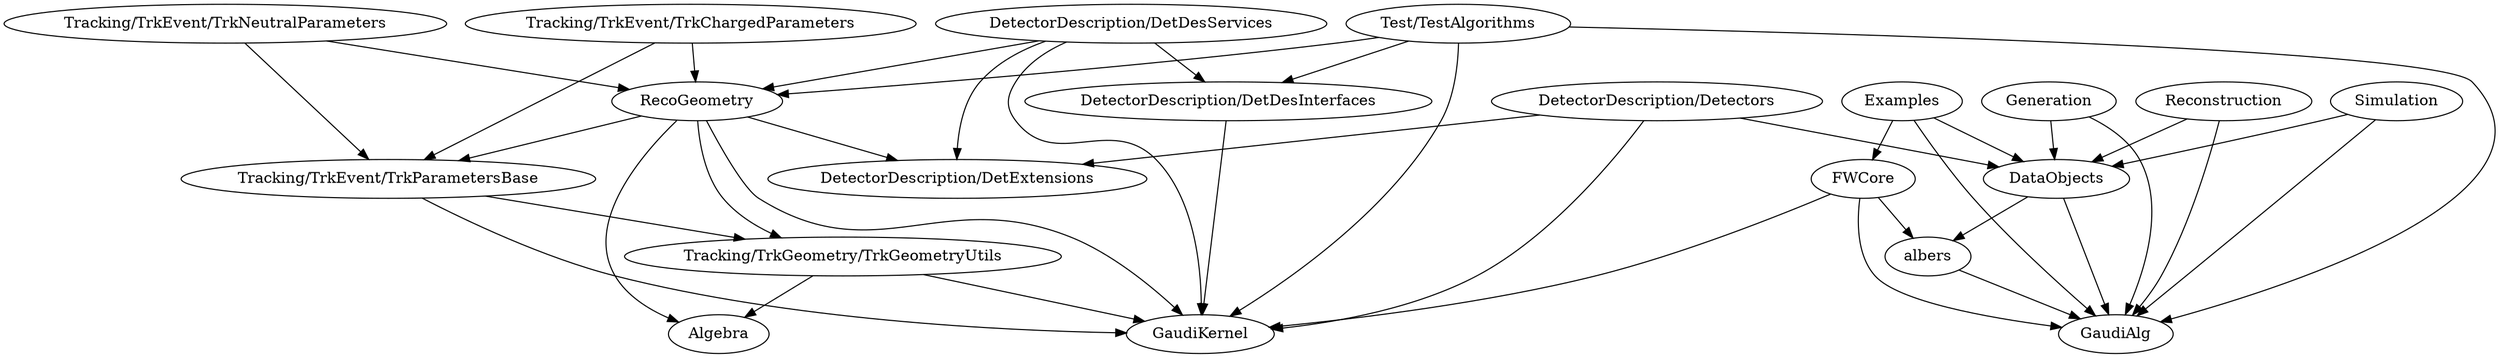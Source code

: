 digraph subdirs_deps {
"albers" -> "GaudiAlg";
"DataObjects" -> "GaudiAlg";
"DataObjects" -> "albers";
"Tracking/TrkGeometry/TrkGeometryUtils" -> "GaudiKernel";
"Tracking/TrkGeometry/TrkGeometryUtils" -> "Algebra";
"Tracking/TrkEvent/TrkParametersBase" -> "GaudiKernel";
"Tracking/TrkEvent/TrkParametersBase" -> "Tracking/TrkGeometry/TrkGeometryUtils";
"RecoGeometry" -> "Algebra";
"RecoGeometry" -> "Tracking/TrkEvent/TrkParametersBase";
"RecoGeometry" -> "Tracking/TrkGeometry/TrkGeometryUtils";
"RecoGeometry" -> "DetectorDescription/DetExtensions";
"RecoGeometry" -> "GaudiKernel";
"DetectorDescription/DetDesInterfaces" -> "GaudiKernel";
"DetectorDescription/DetDesServices" -> "GaudiKernel";
"DetectorDescription/DetDesServices" -> "RecoGeometry";
"DetectorDescription/DetDesServices" -> "DetectorDescription/DetDesInterfaces";
"DetectorDescription/DetDesServices" -> "DetectorDescription/DetExtensions";
"DetectorDescription/Detectors" -> "GaudiKernel";
"DetectorDescription/Detectors" -> "DataObjects";
"DetectorDescription/Detectors" -> "DetectorDescription/DetExtensions";
"FWCore" -> "GaudiAlg";
"FWCore" -> "GaudiKernel";
"FWCore" -> "albers";
"Examples" -> "GaudiAlg";
"Examples" -> "DataObjects";
"Examples" -> "FWCore";
"Generation" -> "GaudiAlg";
"Generation" -> "DataObjects";
"Reconstruction" -> "GaudiAlg";
"Reconstruction" -> "DataObjects";
"Simulation" -> "GaudiAlg";
"Simulation" -> "DataObjects";
"Test/TestAlgorithms" -> "GaudiAlg";
"Test/TestAlgorithms" -> "GaudiKernel";
"Test/TestAlgorithms" -> "DetectorDescription/DetDesInterfaces";
"Test/TestAlgorithms" -> "RecoGeometry";
"Tracking/TrkEvent/TrkChargedParameters" -> "Tracking/TrkEvent/TrkParametersBase";
"Tracking/TrkEvent/TrkChargedParameters" -> "RecoGeometry";
"Tracking/TrkEvent/TrkNeutralParameters" -> "Tracking/TrkEvent/TrkParametersBase";
"Tracking/TrkEvent/TrkNeutralParameters" -> "RecoGeometry";
}
